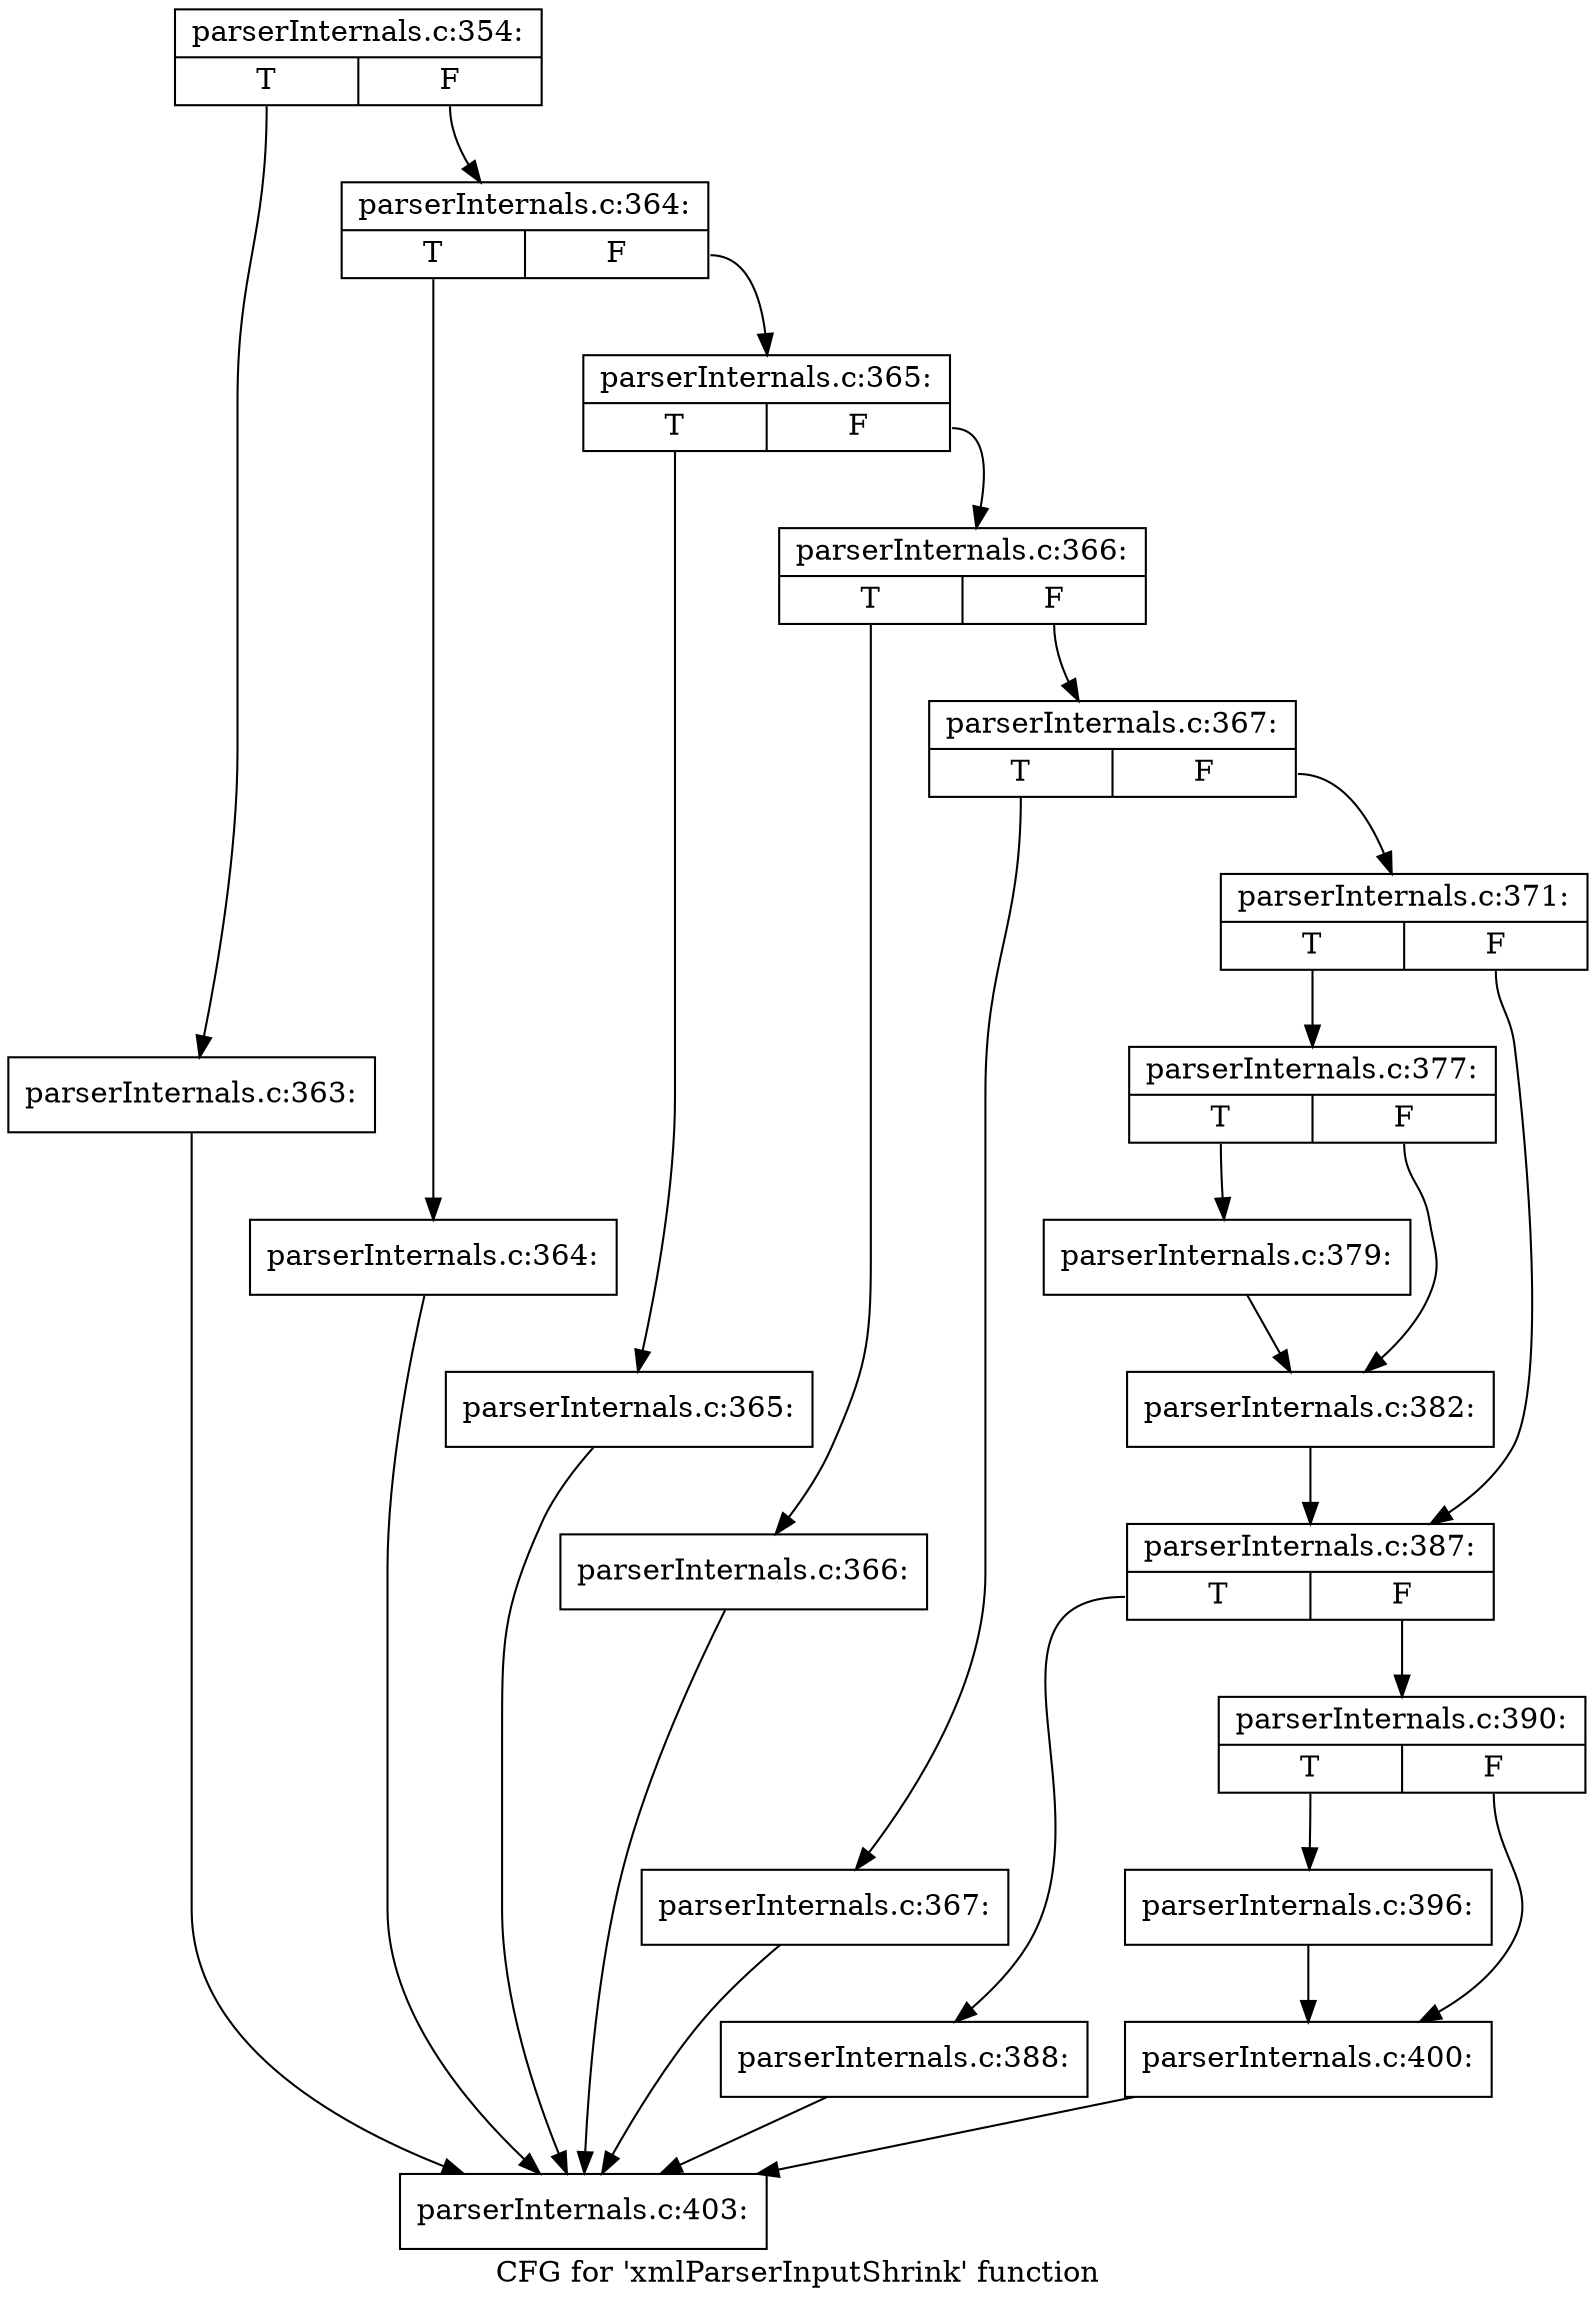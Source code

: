 digraph "CFG for 'xmlParserInputShrink' function" {
	label="CFG for 'xmlParserInputShrink' function";

	Node0x4c22d10 [shape=record,label="{parserInternals.c:354:|{<s0>T|<s1>F}}"];
	Node0x4c22d10:s0 -> Node0x4e8e580;
	Node0x4c22d10:s1 -> Node0x4e8e5d0;
	Node0x4e8e580 [shape=record,label="{parserInternals.c:363:}"];
	Node0x4e8e580 -> Node0x4e678b0;
	Node0x4e8e5d0 [shape=record,label="{parserInternals.c:364:|{<s0>T|<s1>F}}"];
	Node0x4e8e5d0:s0 -> Node0x4e8e950;
	Node0x4e8e5d0:s1 -> Node0x4e8e9a0;
	Node0x4e8e950 [shape=record,label="{parserInternals.c:364:}"];
	Node0x4e8e950 -> Node0x4e678b0;
	Node0x4e8e9a0 [shape=record,label="{parserInternals.c:365:|{<s0>T|<s1>F}}"];
	Node0x4e8e9a0:s0 -> Node0x4e8ee80;
	Node0x4e8e9a0:s1 -> Node0x4e8eed0;
	Node0x4e8ee80 [shape=record,label="{parserInternals.c:365:}"];
	Node0x4e8ee80 -> Node0x4e678b0;
	Node0x4e8eed0 [shape=record,label="{parserInternals.c:366:|{<s0>T|<s1>F}}"];
	Node0x4e8eed0:s0 -> Node0x4e8f3b0;
	Node0x4e8eed0:s1 -> Node0x4e8f400;
	Node0x4e8f3b0 [shape=record,label="{parserInternals.c:366:}"];
	Node0x4e8f3b0 -> Node0x4e678b0;
	Node0x4e8f400 [shape=record,label="{parserInternals.c:367:|{<s0>T|<s1>F}}"];
	Node0x4e8f400:s0 -> Node0x4e8f8e0;
	Node0x4e8f400:s1 -> Node0x4e8f930;
	Node0x4e8f8e0 [shape=record,label="{parserInternals.c:367:}"];
	Node0x4e8f8e0 -> Node0x4e678b0;
	Node0x4e8f930 [shape=record,label="{parserInternals.c:371:|{<s0>T|<s1>F}}"];
	Node0x4e8f930:s0 -> Node0x4e90700;
	Node0x4e8f930:s1 -> Node0x4e90750;
	Node0x4e90700 [shape=record,label="{parserInternals.c:377:|{<s0>T|<s1>F}}"];
	Node0x4e90700:s0 -> Node0x4e91560;
	Node0x4e90700:s1 -> Node0x4e91b80;
	Node0x4e91560 [shape=record,label="{parserInternals.c:379:}"];
	Node0x4e91560 -> Node0x4e91b80;
	Node0x4e91b80 [shape=record,label="{parserInternals.c:382:}"];
	Node0x4e91b80 -> Node0x4e90750;
	Node0x4e90750 [shape=record,label="{parserInternals.c:387:|{<s0>T|<s1>F}}"];
	Node0x4e90750:s0 -> Node0x4e92b80;
	Node0x4e90750:s1 -> Node0x4e92bd0;
	Node0x4e92b80 [shape=record,label="{parserInternals.c:388:}"];
	Node0x4e92b80 -> Node0x4e678b0;
	Node0x4e92bd0 [shape=record,label="{parserInternals.c:390:|{<s0>T|<s1>F}}"];
	Node0x4e92bd0:s0 -> Node0x4e93760;
	Node0x4e92bd0:s1 -> Node0x4e93a90;
	Node0x4e93760 [shape=record,label="{parserInternals.c:396:}"];
	Node0x4e93760 -> Node0x4e93a90;
	Node0x4e93a90 [shape=record,label="{parserInternals.c:400:}"];
	Node0x4e93a90 -> Node0x4e678b0;
	Node0x4e678b0 [shape=record,label="{parserInternals.c:403:}"];
}
